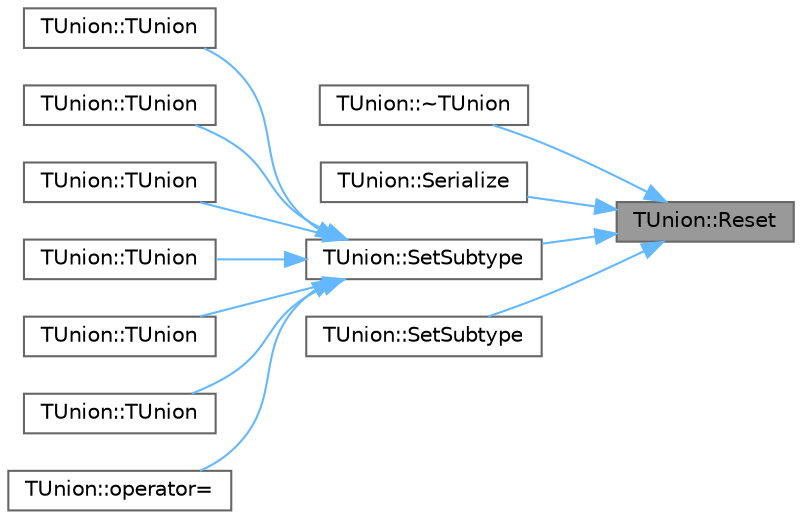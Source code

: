 digraph "TUnion::Reset"
{
 // INTERACTIVE_SVG=YES
 // LATEX_PDF_SIZE
  bgcolor="transparent";
  edge [fontname=Helvetica,fontsize=10,labelfontname=Helvetica,labelfontsize=10];
  node [fontname=Helvetica,fontsize=10,shape=box,height=0.2,width=0.4];
  rankdir="RL";
  Node1 [id="Node000001",label="TUnion::Reset",height=0.2,width=0.4,color="gray40", fillcolor="grey60", style="filled", fontcolor="black",tooltip="Sets the union's value to NULL."];
  Node1 -> Node2 [id="edge1_Node000001_Node000002",dir="back",color="steelblue1",style="solid",tooltip=" "];
  Node2 [id="Node000002",label="TUnion::~TUnion",height=0.2,width=0.4,color="grey40", fillcolor="white", style="filled",URL="$dc/d79/classTUnion.html#a9055ca165742ed90c542528278ec2887",tooltip="Destructor."];
  Node1 -> Node3 [id="edge2_Node000001_Node000003",dir="back",color="steelblue1",style="solid",tooltip=" "];
  Node3 [id="Node000003",label="TUnion::Serialize",height=0.2,width=0.4,color="grey40", fillcolor="white", style="filled",URL="$dc/d79/classTUnion.html#a9f90498737277e5724e19885905c6268",tooltip=" "];
  Node1 -> Node4 [id="edge3_Node000001_Node000004",dir="back",color="steelblue1",style="solid",tooltip=" "];
  Node4 [id="Node000004",label="TUnion::SetSubtype",height=0.2,width=0.4,color="grey40", fillcolor="white", style="filled",URL="$dc/d79/classTUnion.html#ad3da02e0ec1845c06957b0587d67ee2b",tooltip="Replaces the value of the union with a value of the given subtype."];
  Node4 -> Node5 [id="edge4_Node000004_Node000005",dir="back",color="steelblue1",style="solid",tooltip=" "];
  Node5 [id="Node000005",label="TUnion::TUnion",height=0.2,width=0.4,color="grey40", fillcolor="white", style="filled",URL="$dc/d79/classTUnion.html#a57257d165fa494fd2e244217f927e7e7",tooltip="Initialization constructor."];
  Node4 -> Node6 [id="edge5_Node000004_Node000006",dir="back",color="steelblue1",style="solid",tooltip=" "];
  Node6 [id="Node000006",label="TUnion::TUnion",height=0.2,width=0.4,color="grey40", fillcolor="white", style="filled",URL="$dc/d79/classTUnion.html#adf17cb994606954a6fb54d89a28b66cc",tooltip="Initialization constructor."];
  Node4 -> Node7 [id="edge6_Node000004_Node000007",dir="back",color="steelblue1",style="solid",tooltip=" "];
  Node7 [id="Node000007",label="TUnion::TUnion",height=0.2,width=0.4,color="grey40", fillcolor="white", style="filled",URL="$dc/d79/classTUnion.html#a8943518ba326f19402f38fb96cd5157c",tooltip="Initialization constructor."];
  Node4 -> Node8 [id="edge7_Node000004_Node000008",dir="back",color="steelblue1",style="solid",tooltip=" "];
  Node8 [id="Node000008",label="TUnion::TUnion",height=0.2,width=0.4,color="grey40", fillcolor="white", style="filled",URL="$dc/d79/classTUnion.html#a4b17c9fe96b9a17bbc98a7617bd81358",tooltip="Initialization constructor."];
  Node4 -> Node9 [id="edge8_Node000004_Node000009",dir="back",color="steelblue1",style="solid",tooltip=" "];
  Node9 [id="Node000009",label="TUnion::TUnion",height=0.2,width=0.4,color="grey40", fillcolor="white", style="filled",URL="$dc/d79/classTUnion.html#a2055f51bf6c590943a6dd90990a94d69",tooltip="Initialization constructor."];
  Node4 -> Node10 [id="edge9_Node000004_Node000010",dir="back",color="steelblue1",style="solid",tooltip=" "];
  Node10 [id="Node000010",label="TUnion::TUnion",height=0.2,width=0.4,color="grey40", fillcolor="white", style="filled",URL="$dc/d79/classTUnion.html#a5c7f1e503be60ad7bc1f75443a9129a2",tooltip="Initialization constructor."];
  Node4 -> Node11 [id="edge10_Node000004_Node000011",dir="back",color="steelblue1",style="solid",tooltip=" "];
  Node11 [id="Node000011",label="TUnion::operator=",height=0.2,width=0.4,color="grey40", fillcolor="white", style="filled",URL="$dc/d79/classTUnion.html#a1ef81b6a13489aba34eae643c63e1d48",tooltip=" "];
  Node1 -> Node12 [id="edge11_Node000001_Node000012",dir="back",color="steelblue1",style="solid",tooltip=" "];
  Node12 [id="Node000012",label="TUnion::SetSubtype",height=0.2,width=0.4,color="grey40", fillcolor="white", style="filled",URL="$dc/d79/classTUnion.html#aae89a7f3d0260e9a6745a79b56ffa532",tooltip="Replaces the value of the union with a value of the given subtype."];
}
